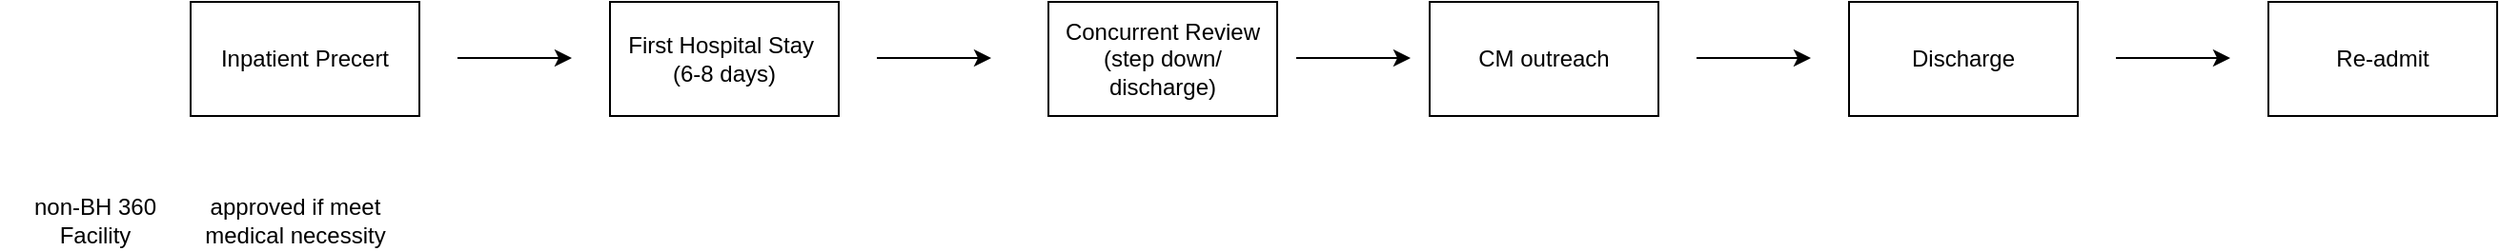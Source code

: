 <mxfile version="23.0.2" type="github">
  <diagram name="Page-1" id="AFwPwmVNp6GbztJ-ZSCu">
    <mxGraphModel dx="1300" dy="591" grid="1" gridSize="10" guides="1" tooltips="1" connect="1" arrows="1" fold="1" page="1" pageScale="1" pageWidth="850" pageHeight="1100" math="0" shadow="0">
      <root>
        <mxCell id="0" />
        <mxCell id="1" parent="0" />
        <mxCell id="t8zbVI6YjiFiVaV7zS0x-1" value="Inpatient Precert" style="rounded=0;whiteSpace=wrap;html=1;" vertex="1" parent="1">
          <mxGeometry x="110" y="120" width="120" height="60" as="geometry" />
        </mxCell>
        <mxCell id="t8zbVI6YjiFiVaV7zS0x-2" value="" style="endArrow=classic;html=1;rounded=0;" edge="1" parent="1">
          <mxGeometry width="50" height="50" relative="1" as="geometry">
            <mxPoint x="250" y="149.5" as="sourcePoint" />
            <mxPoint x="310" y="149.5" as="targetPoint" />
          </mxGeometry>
        </mxCell>
        <mxCell id="t8zbVI6YjiFiVaV7zS0x-3" value="First Hospital Stay&amp;nbsp;&lt;br&gt;(6-8 days)" style="rounded=0;whiteSpace=wrap;html=1;" vertex="1" parent="1">
          <mxGeometry x="330" y="120" width="120" height="60" as="geometry" />
        </mxCell>
        <mxCell id="t8zbVI6YjiFiVaV7zS0x-5" value="" style="endArrow=classic;html=1;rounded=0;" edge="1" parent="1">
          <mxGeometry width="50" height="50" relative="1" as="geometry">
            <mxPoint x="470" y="149.5" as="sourcePoint" />
            <mxPoint x="530" y="149.5" as="targetPoint" />
          </mxGeometry>
        </mxCell>
        <mxCell id="t8zbVI6YjiFiVaV7zS0x-6" value="CM outreach" style="rounded=0;whiteSpace=wrap;html=1;" vertex="1" parent="1">
          <mxGeometry x="760" y="120" width="120" height="60" as="geometry" />
        </mxCell>
        <mxCell id="t8zbVI6YjiFiVaV7zS0x-7" value="" style="endArrow=classic;html=1;rounded=0;" edge="1" parent="1">
          <mxGeometry width="50" height="50" relative="1" as="geometry">
            <mxPoint x="690" y="149.5" as="sourcePoint" />
            <mxPoint x="750" y="149.5" as="targetPoint" />
          </mxGeometry>
        </mxCell>
        <mxCell id="t8zbVI6YjiFiVaV7zS0x-8" value="Concurrent Review&lt;br&gt;(step down/&lt;br&gt;discharge)" style="rounded=0;whiteSpace=wrap;html=1;" vertex="1" parent="1">
          <mxGeometry x="560" y="120" width="120" height="60" as="geometry" />
        </mxCell>
        <mxCell id="t8zbVI6YjiFiVaV7zS0x-9" value="" style="endArrow=classic;html=1;rounded=0;" edge="1" parent="1">
          <mxGeometry width="50" height="50" relative="1" as="geometry">
            <mxPoint x="900" y="149.5" as="sourcePoint" />
            <mxPoint x="960" y="149.5" as="targetPoint" />
          </mxGeometry>
        </mxCell>
        <mxCell id="t8zbVI6YjiFiVaV7zS0x-10" value="Discharge" style="rounded=0;whiteSpace=wrap;html=1;" vertex="1" parent="1">
          <mxGeometry x="980" y="120" width="120" height="60" as="geometry" />
        </mxCell>
        <mxCell id="t8zbVI6YjiFiVaV7zS0x-11" value="" style="endArrow=classic;html=1;rounded=0;" edge="1" parent="1">
          <mxGeometry width="50" height="50" relative="1" as="geometry">
            <mxPoint x="1120" y="149.5" as="sourcePoint" />
            <mxPoint x="1180" y="149.5" as="targetPoint" />
          </mxGeometry>
        </mxCell>
        <mxCell id="t8zbVI6YjiFiVaV7zS0x-12" value="Re-admit" style="rounded=0;whiteSpace=wrap;html=1;" vertex="1" parent="1">
          <mxGeometry x="1200" y="120" width="120" height="60" as="geometry" />
        </mxCell>
        <mxCell id="t8zbVI6YjiFiVaV7zS0x-13" value="non-BH 360 Facility" style="text;html=1;strokeColor=none;fillColor=none;align=center;verticalAlign=middle;whiteSpace=wrap;rounded=0;" vertex="1" parent="1">
          <mxGeometry x="10" y="220" width="100" height="30" as="geometry" />
        </mxCell>
        <mxCell id="t8zbVI6YjiFiVaV7zS0x-14" value="approved if meet medical necessity" style="text;html=1;strokeColor=none;fillColor=none;align=center;verticalAlign=middle;whiteSpace=wrap;rounded=0;" vertex="1" parent="1">
          <mxGeometry x="110" y="220" width="110" height="30" as="geometry" />
        </mxCell>
      </root>
    </mxGraphModel>
  </diagram>
</mxfile>
